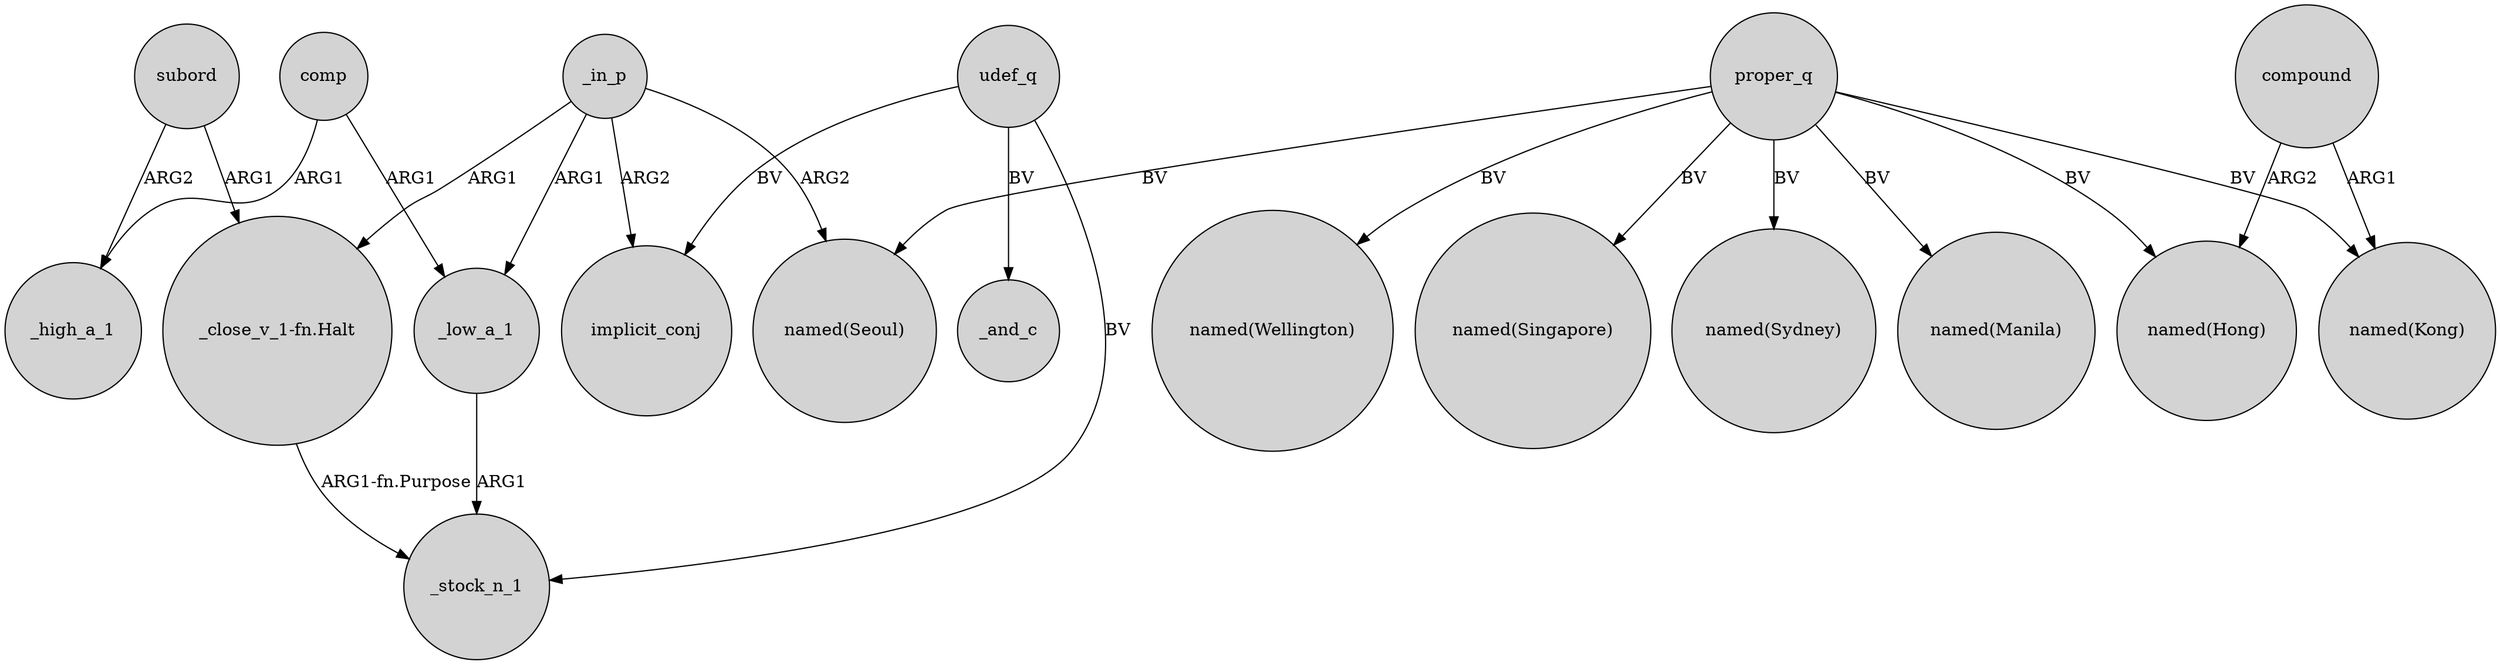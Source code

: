 digraph {
	node [shape=circle style=filled]
	_low_a_1 -> _stock_n_1 [label=ARG1]
	comp -> _low_a_1 [label=ARG1]
	_in_p -> "_close_v_1-fn.Halt" [label=ARG1]
	_in_p -> implicit_conj [label=ARG2]
	subord -> "_close_v_1-fn.Halt" [label=ARG1]
	udef_q -> _and_c [label=BV]
	proper_q -> "named(Wellington)" [label=BV]
	proper_q -> "named(Singapore)" [label=BV]
	proper_q -> "named(Sydney)" [label=BV]
	udef_q -> _stock_n_1 [label=BV]
	proper_q -> "named(Manila)" [label=BV]
	subord -> _high_a_1 [label=ARG2]
	proper_q -> "named(Kong)" [label=BV]
	comp -> _high_a_1 [label=ARG1]
	_in_p -> "named(Seoul)" [label=ARG2]
	compound -> "named(Hong)" [label=ARG2]
	compound -> "named(Kong)" [label=ARG1]
	_in_p -> _low_a_1 [label=ARG1]
	"_close_v_1-fn.Halt" -> _stock_n_1 [label="ARG1-fn.Purpose"]
	proper_q -> "named(Hong)" [label=BV]
	proper_q -> "named(Seoul)" [label=BV]
	udef_q -> implicit_conj [label=BV]
}
